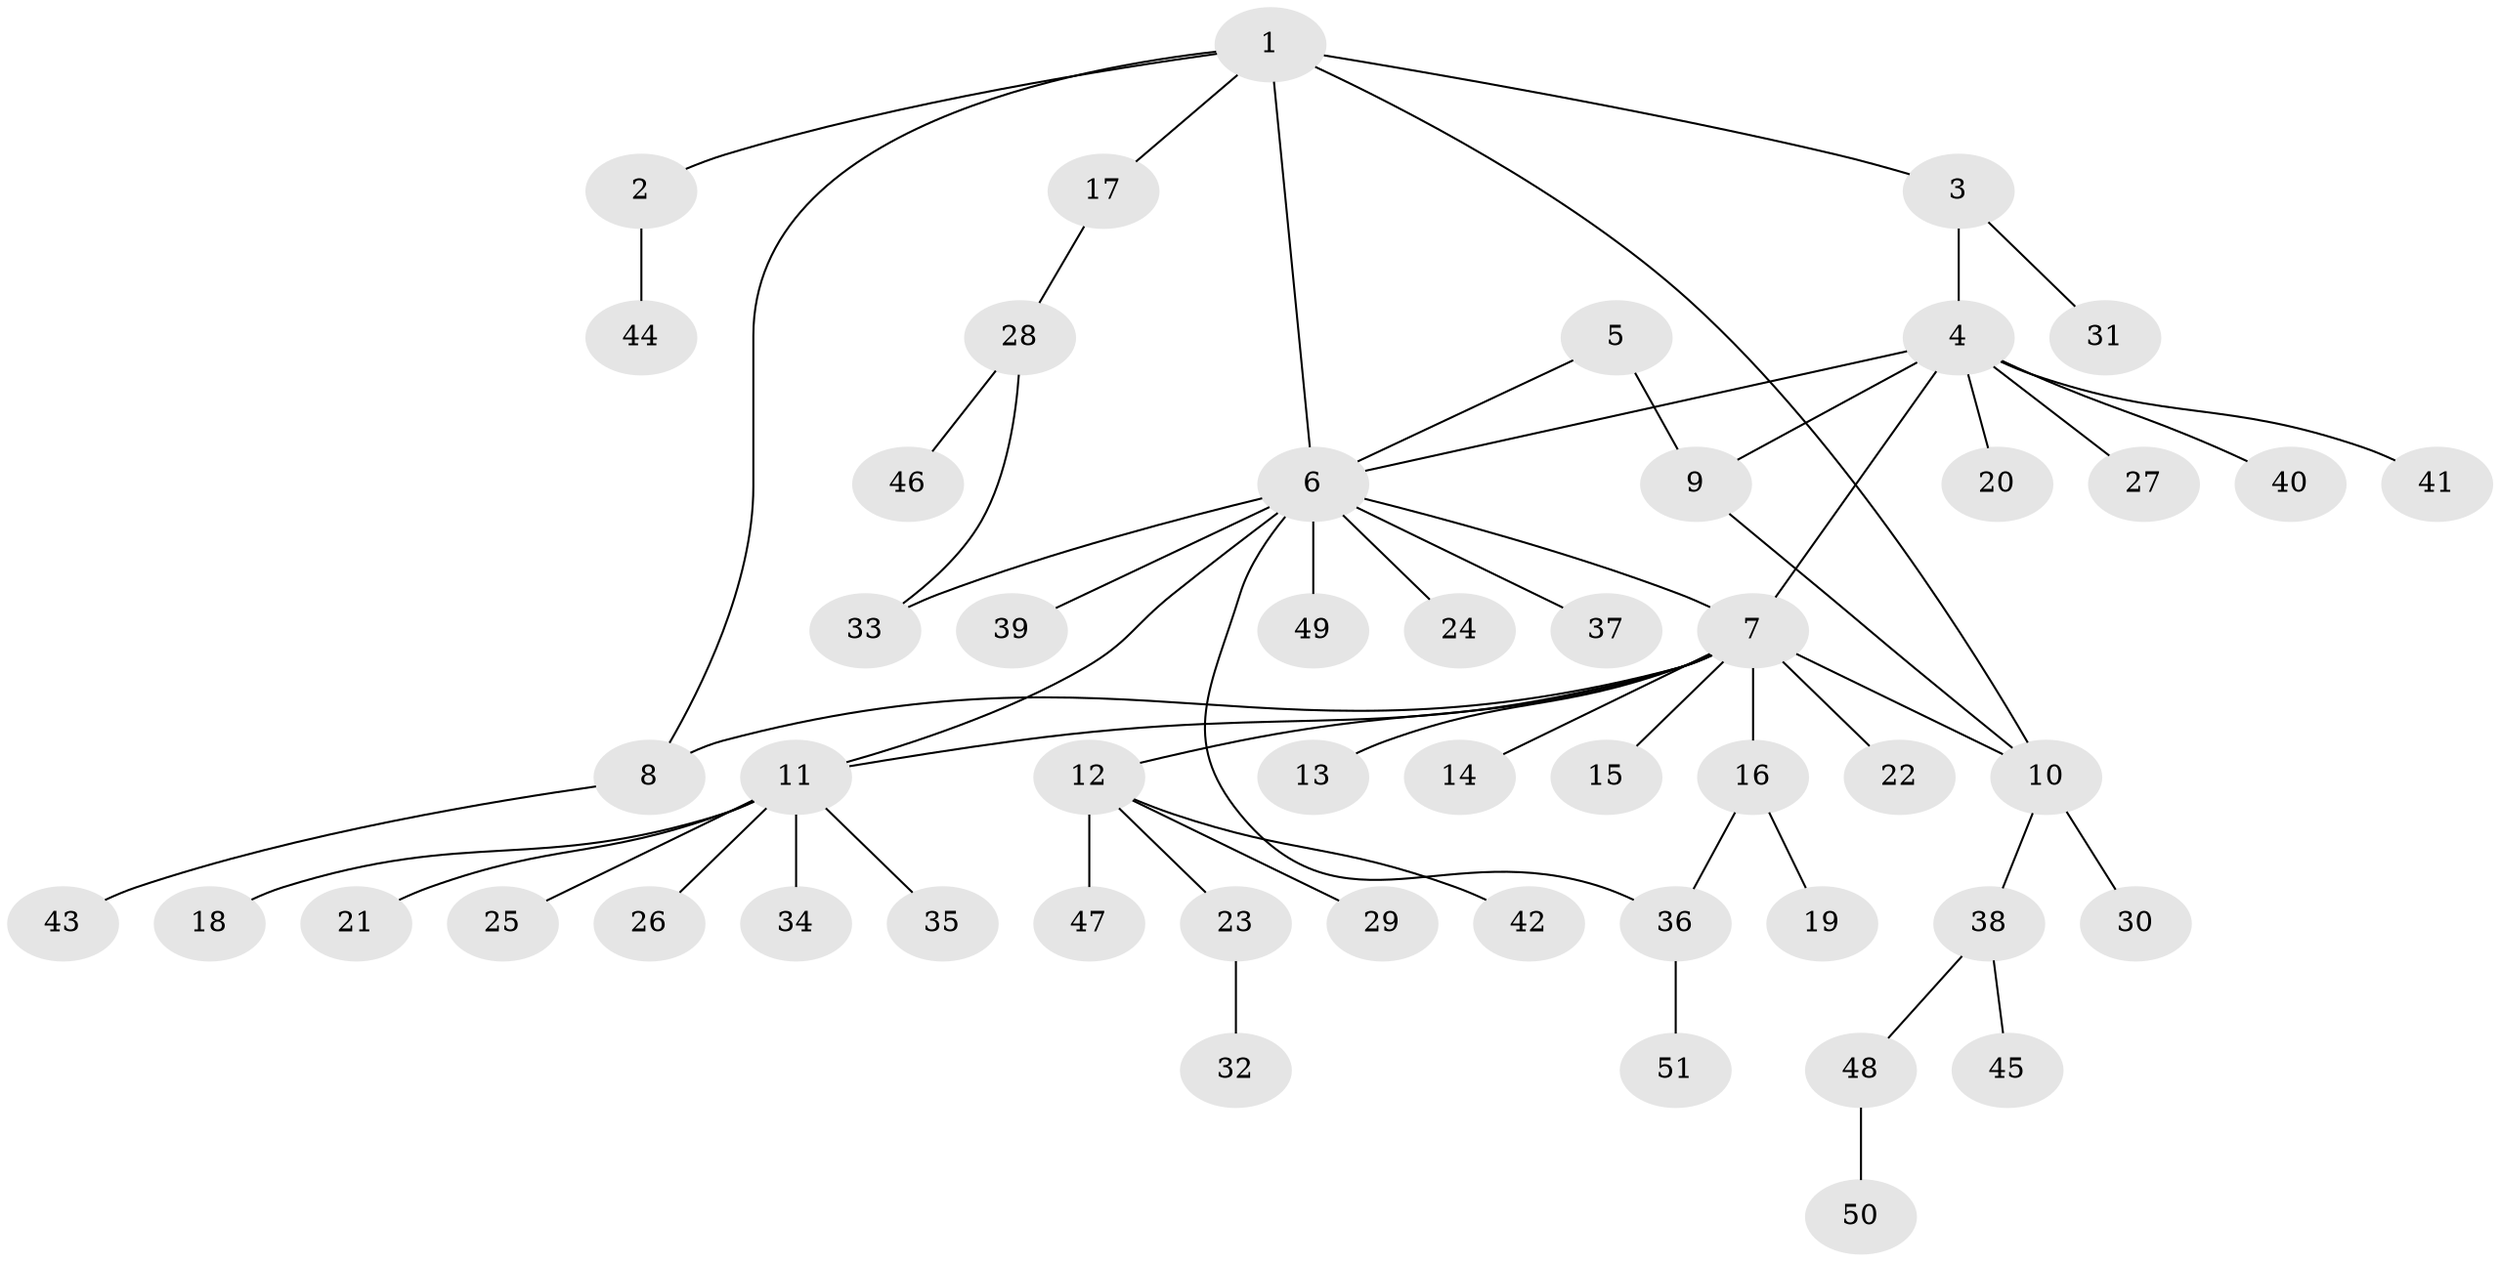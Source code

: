 // Generated by graph-tools (version 1.1) at 2025/02/03/09/25 03:02:43]
// undirected, 51 vertices, 59 edges
graph export_dot {
graph [start="1"]
  node [color=gray90,style=filled];
  1;
  2;
  3;
  4;
  5;
  6;
  7;
  8;
  9;
  10;
  11;
  12;
  13;
  14;
  15;
  16;
  17;
  18;
  19;
  20;
  21;
  22;
  23;
  24;
  25;
  26;
  27;
  28;
  29;
  30;
  31;
  32;
  33;
  34;
  35;
  36;
  37;
  38;
  39;
  40;
  41;
  42;
  43;
  44;
  45;
  46;
  47;
  48;
  49;
  50;
  51;
  1 -- 2;
  1 -- 3;
  1 -- 6;
  1 -- 8;
  1 -- 10;
  1 -- 17;
  2 -- 44;
  3 -- 4;
  3 -- 31;
  4 -- 6;
  4 -- 7;
  4 -- 9;
  4 -- 20;
  4 -- 27;
  4 -- 40;
  4 -- 41;
  5 -- 6;
  5 -- 9;
  6 -- 7;
  6 -- 11;
  6 -- 24;
  6 -- 33;
  6 -- 36;
  6 -- 37;
  6 -- 39;
  6 -- 49;
  7 -- 8;
  7 -- 10;
  7 -- 11;
  7 -- 12;
  7 -- 13;
  7 -- 14;
  7 -- 15;
  7 -- 16;
  7 -- 22;
  8 -- 43;
  9 -- 10;
  10 -- 30;
  10 -- 38;
  11 -- 18;
  11 -- 21;
  11 -- 25;
  11 -- 26;
  11 -- 34;
  11 -- 35;
  12 -- 23;
  12 -- 29;
  12 -- 42;
  12 -- 47;
  16 -- 19;
  16 -- 36;
  17 -- 28;
  23 -- 32;
  28 -- 33;
  28 -- 46;
  36 -- 51;
  38 -- 45;
  38 -- 48;
  48 -- 50;
}

